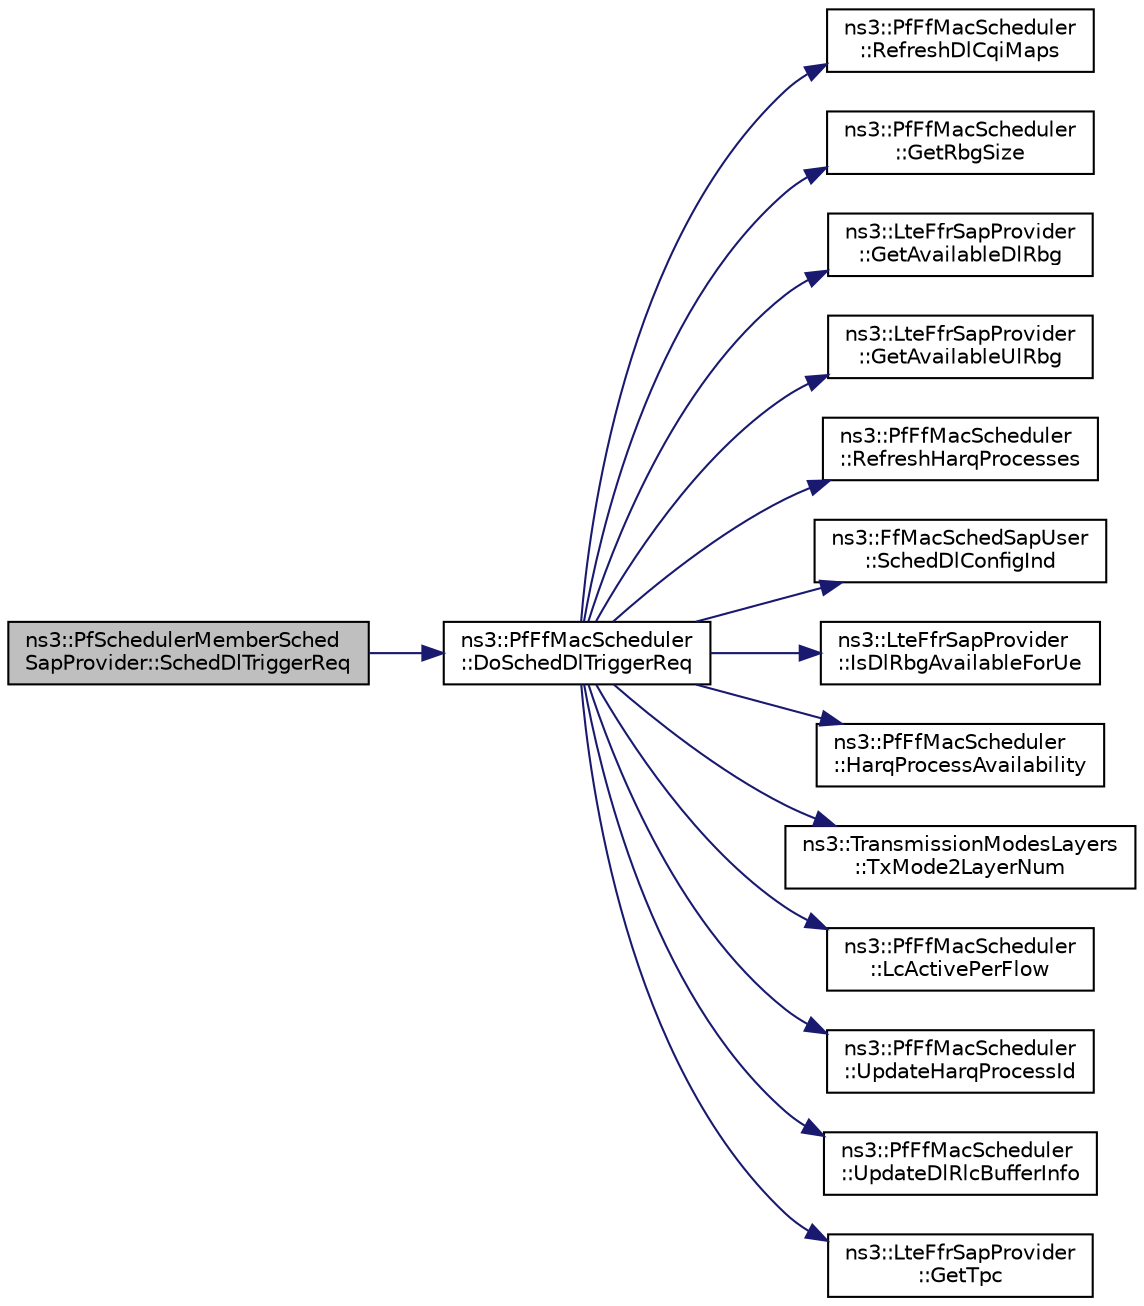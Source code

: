 digraph "ns3::PfSchedulerMemberSchedSapProvider::SchedDlTriggerReq"
{
  edge [fontname="Helvetica",fontsize="10",labelfontname="Helvetica",labelfontsize="10"];
  node [fontname="Helvetica",fontsize="10",shape=record];
  rankdir="LR";
  Node1 [label="ns3::PfSchedulerMemberSched\lSapProvider::SchedDlTriggerReq",height=0.2,width=0.4,color="black", fillcolor="grey75", style="filled", fontcolor="black"];
  Node1 -> Node2 [color="midnightblue",fontsize="10",style="solid"];
  Node2 [label="ns3::PfFfMacScheduler\l::DoSchedDlTriggerReq",height=0.2,width=0.4,color="black", fillcolor="white", style="filled",URL="$d3/de9/classns3_1_1PfFfMacScheduler.html#a837f4e59a9df97e0baeda35cf1edbd38"];
  Node2 -> Node3 [color="midnightblue",fontsize="10",style="solid"];
  Node3 [label="ns3::PfFfMacScheduler\l::RefreshDlCqiMaps",height=0.2,width=0.4,color="black", fillcolor="white", style="filled",URL="$d3/de9/classns3_1_1PfFfMacScheduler.html#a5388e0f10ab7d36f49d4eb66e53504bd"];
  Node2 -> Node4 [color="midnightblue",fontsize="10",style="solid"];
  Node4 [label="ns3::PfFfMacScheduler\l::GetRbgSize",height=0.2,width=0.4,color="black", fillcolor="white", style="filled",URL="$d3/de9/classns3_1_1PfFfMacScheduler.html#ae707fd496af66bc87fc7e51d212bafc3"];
  Node2 -> Node5 [color="midnightblue",fontsize="10",style="solid"];
  Node5 [label="ns3::LteFfrSapProvider\l::GetAvailableDlRbg",height=0.2,width=0.4,color="black", fillcolor="white", style="filled",URL="$d7/dab/classns3_1_1LteFfrSapProvider.html#ad60306dae43b74dc25b65f81d6587a24",tooltip="Get vector of available RBG in DL for this Cell. "];
  Node2 -> Node6 [color="midnightblue",fontsize="10",style="solid"];
  Node6 [label="ns3::LteFfrSapProvider\l::GetAvailableUlRbg",height=0.2,width=0.4,color="black", fillcolor="white", style="filled",URL="$d7/dab/classns3_1_1LteFfrSapProvider.html#aafd23b22a27ec83e03d54795c122d175",tooltip="Get vector of available RB in UL for this Cell. "];
  Node2 -> Node7 [color="midnightblue",fontsize="10",style="solid"];
  Node7 [label="ns3::PfFfMacScheduler\l::RefreshHarqProcesses",height=0.2,width=0.4,color="black", fillcolor="white", style="filled",URL="$d3/de9/classns3_1_1PfFfMacScheduler.html#a00c00addd2a64aea7844298088f66e30",tooltip="Refresh HARQ processes according to the timers. "];
  Node2 -> Node8 [color="midnightblue",fontsize="10",style="solid"];
  Node8 [label="ns3::FfMacSchedSapUser\l::SchedDlConfigInd",height=0.2,width=0.4,color="black", fillcolor="white", style="filled",URL="$df/d68/classns3_1_1FfMacSchedSapUser.html#a28f8484af5a32a45ee6c0e51770d83f7"];
  Node2 -> Node9 [color="midnightblue",fontsize="10",style="solid"];
  Node9 [label="ns3::LteFfrSapProvider\l::IsDlRbgAvailableForUe",height=0.2,width=0.4,color="black", fillcolor="white", style="filled",URL="$d7/dab/classns3_1_1LteFfrSapProvider.html#a91f4de3c794d2a32fae5bcfafd88b6fa",tooltip="Check if UE can be served on i-th RB in DL. "];
  Node2 -> Node10 [color="midnightblue",fontsize="10",style="solid"];
  Node10 [label="ns3::PfFfMacScheduler\l::HarqProcessAvailability",height=0.2,width=0.4,color="black", fillcolor="white", style="filled",URL="$d3/de9/classns3_1_1PfFfMacScheduler.html#abe0908df952c152cd48cc185e6ea1272",tooltip="Return the availability of free process for the RNTI specified. "];
  Node2 -> Node11 [color="midnightblue",fontsize="10",style="solid"];
  Node11 [label="ns3::TransmissionModesLayers\l::TxMode2LayerNum",height=0.2,width=0.4,color="black", fillcolor="white", style="filled",URL="$dd/d16/classns3_1_1TransmissionModesLayers.html#a31f608b7bfaa77440fe4cb85ad035329"];
  Node2 -> Node12 [color="midnightblue",fontsize="10",style="solid"];
  Node12 [label="ns3::PfFfMacScheduler\l::LcActivePerFlow",height=0.2,width=0.4,color="black", fillcolor="white", style="filled",URL="$d3/de9/classns3_1_1PfFfMacScheduler.html#a97f6912a6bb4987ab0a718852b6f8d29"];
  Node2 -> Node13 [color="midnightblue",fontsize="10",style="solid"];
  Node13 [label="ns3::PfFfMacScheduler\l::UpdateHarqProcessId",height=0.2,width=0.4,color="black", fillcolor="white", style="filled",URL="$d3/de9/classns3_1_1PfFfMacScheduler.html#ac9ae283895ee58f636597117be34f959",tooltip="Update and return a new process Id for the RNTI specified. "];
  Node2 -> Node14 [color="midnightblue",fontsize="10",style="solid"];
  Node14 [label="ns3::PfFfMacScheduler\l::UpdateDlRlcBufferInfo",height=0.2,width=0.4,color="black", fillcolor="white", style="filled",URL="$d3/de9/classns3_1_1PfFfMacScheduler.html#aca3332c10f1c59e1279001247ca7da79"];
  Node2 -> Node15 [color="midnightblue",fontsize="10",style="solid"];
  Node15 [label="ns3::LteFfrSapProvider\l::GetTpc",height=0.2,width=0.4,color="black", fillcolor="white", style="filled",URL="$d7/dab/classns3_1_1LteFfrSapProvider.html#a0021d72c12fdaddd3817ef0eb5a7cd4e",tooltip="GetTpc. "];
}
